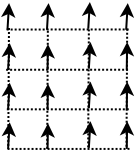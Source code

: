 <?xml version="1.0" encoding="UTF-8"?>
<dia:diagram xmlns:dia="http://www.lysator.liu.se/~alla/dia/">
  <dia:layer name="Background" visible="true" connectable="true" active="true">
    <dia:object type="Standard - Line" version="0" id="O0">
      <dia:attribute name="obj_pos">
        <dia:point val="5,5.05"/>
      </dia:attribute>
      <dia:attribute name="obj_bb">
        <dia:rectangle val="4.675,3.662;5.398,5.103"/>
      </dia:attribute>
      <dia:attribute name="conn_endpoints">
        <dia:point val="5,5.05"/>
        <dia:point val="5.08,3.715"/>
      </dia:attribute>
      <dia:attribute name="numcp">
        <dia:int val="1"/>
      </dia:attribute>
      <dia:attribute name="end_arrow">
        <dia:enum val="22"/>
      </dia:attribute>
      <dia:attribute name="end_arrow_length">
        <dia:real val="0.5"/>
      </dia:attribute>
      <dia:attribute name="end_arrow_width">
        <dia:real val="0.5"/>
      </dia:attribute>
    </dia:object>
    <dia:object type="Standard - Line" version="0" id="O1">
      <dia:attribute name="obj_pos">
        <dia:point val="4.959,5.035"/>
      </dia:attribute>
      <dia:attribute name="obj_bb">
        <dia:rectangle val="4.909,4.982;11.105,5.085"/>
      </dia:attribute>
      <dia:attribute name="conn_endpoints">
        <dia:point val="4.959,5.035"/>
        <dia:point val="11.055,5.032"/>
      </dia:attribute>
      <dia:attribute name="numcp">
        <dia:int val="1"/>
      </dia:attribute>
      <dia:attribute name="line_style">
        <dia:enum val="4"/>
      </dia:attribute>
    </dia:object>
    <dia:object type="Standard - Line" version="0" id="O2">
      <dia:attribute name="obj_pos">
        <dia:point val="4.932,7.048"/>
      </dia:attribute>
      <dia:attribute name="obj_bb">
        <dia:rectangle val="4.882,6.994;11.078,7.098"/>
      </dia:attribute>
      <dia:attribute name="conn_endpoints">
        <dia:point val="4.932,7.048"/>
        <dia:point val="11.028,7.044"/>
      </dia:attribute>
      <dia:attribute name="numcp">
        <dia:int val="1"/>
      </dia:attribute>
      <dia:attribute name="line_style">
        <dia:enum val="4"/>
      </dia:attribute>
    </dia:object>
    <dia:object type="Standard - Line" version="0" id="O3">
      <dia:attribute name="obj_pos">
        <dia:point val="4.967,9.027"/>
      </dia:attribute>
      <dia:attribute name="obj_bb">
        <dia:rectangle val="4.917,8.974;11.114,9.078"/>
      </dia:attribute>
      <dia:attribute name="conn_endpoints">
        <dia:point val="4.967,9.027"/>
        <dia:point val="11.063,9.024"/>
      </dia:attribute>
      <dia:attribute name="numcp">
        <dia:int val="1"/>
      </dia:attribute>
      <dia:attribute name="line_style">
        <dia:enum val="4"/>
      </dia:attribute>
    </dia:object>
    <dia:object type="Standard - Line" version="0" id="O4">
      <dia:attribute name="obj_pos">
        <dia:point val="5.003,11.007"/>
      </dia:attribute>
      <dia:attribute name="obj_bb">
        <dia:rectangle val="4.953,10.954;11.149,11.057"/>
      </dia:attribute>
      <dia:attribute name="conn_endpoints">
        <dia:point val="5.003,11.007"/>
        <dia:point val="11.099,11.004"/>
      </dia:attribute>
      <dia:attribute name="numcp">
        <dia:int val="1"/>
      </dia:attribute>
      <dia:attribute name="line_style">
        <dia:enum val="4"/>
      </dia:attribute>
    </dia:object>
    <dia:object type="Standard - Line" version="0" id="O5">
      <dia:attribute name="obj_pos">
        <dia:point val="10.984,4.996"/>
      </dia:attribute>
      <dia:attribute name="obj_bb">
        <dia:rectangle val="10.899,4.946;11.034,10.986"/>
      </dia:attribute>
      <dia:attribute name="conn_endpoints">
        <dia:point val="10.984,4.996"/>
        <dia:point val="10.949,10.936"/>
      </dia:attribute>
      <dia:attribute name="numcp">
        <dia:int val="1"/>
      </dia:attribute>
      <dia:attribute name="line_style">
        <dia:enum val="4"/>
      </dia:attribute>
    </dia:object>
    <dia:object type="Standard - Line" version="0" id="O6">
      <dia:attribute name="obj_pos">
        <dia:point val="5.074,4.958"/>
      </dia:attribute>
      <dia:attribute name="obj_bb">
        <dia:rectangle val="4.988,4.908;5.124,10.948"/>
      </dia:attribute>
      <dia:attribute name="conn_endpoints">
        <dia:point val="5.074,4.958"/>
        <dia:point val="5.038,10.898"/>
      </dia:attribute>
      <dia:attribute name="numcp">
        <dia:int val="1"/>
      </dia:attribute>
      <dia:attribute name="line_style">
        <dia:enum val="4"/>
      </dia:attribute>
    </dia:object>
    <dia:object type="Standard - Line" version="0" id="O7">
      <dia:attribute name="obj_pos">
        <dia:point val="7.018,5.1"/>
      </dia:attribute>
      <dia:attribute name="obj_bb">
        <dia:rectangle val="6.932,5.049;7.068,11.09"/>
      </dia:attribute>
      <dia:attribute name="conn_endpoints">
        <dia:point val="7.018,5.1"/>
        <dia:point val="6.983,11.039"/>
      </dia:attribute>
      <dia:attribute name="numcp">
        <dia:int val="1"/>
      </dia:attribute>
      <dia:attribute name="line_style">
        <dia:enum val="4"/>
      </dia:attribute>
    </dia:object>
    <dia:object type="Standard - Line" version="0" id="O8">
      <dia:attribute name="obj_pos">
        <dia:point val="9.069,5.029"/>
      </dia:attribute>
      <dia:attribute name="obj_bb">
        <dia:rectangle val="8.983,4.979;9.119,11.019"/>
      </dia:attribute>
      <dia:attribute name="conn_endpoints">
        <dia:point val="9.069,5.029"/>
        <dia:point val="9.033,10.969"/>
      </dia:attribute>
      <dia:attribute name="numcp">
        <dia:int val="1"/>
      </dia:attribute>
      <dia:attribute name="line_style">
        <dia:enum val="4"/>
      </dia:attribute>
    </dia:object>
    <dia:object type="Standard - Line" version="0" id="O9">
      <dia:attribute name="obj_pos">
        <dia:point val="6.974,5.05"/>
      </dia:attribute>
      <dia:attribute name="obj_bb">
        <dia:rectangle val="6.65,3.662;7.372,5.103"/>
      </dia:attribute>
      <dia:attribute name="conn_endpoints">
        <dia:point val="6.974,5.05"/>
        <dia:point val="7.054,3.715"/>
      </dia:attribute>
      <dia:attribute name="numcp">
        <dia:int val="1"/>
      </dia:attribute>
      <dia:attribute name="end_arrow">
        <dia:enum val="22"/>
      </dia:attribute>
      <dia:attribute name="end_arrow_length">
        <dia:real val="0.5"/>
      </dia:attribute>
      <dia:attribute name="end_arrow_width">
        <dia:real val="0.5"/>
      </dia:attribute>
    </dia:object>
    <dia:object type="Standard - Line" version="0" id="O10">
      <dia:attribute name="obj_pos">
        <dia:point val="9.039,4.997"/>
      </dia:attribute>
      <dia:attribute name="obj_bb">
        <dia:rectangle val="8.714,3.609;9.437,5.05"/>
      </dia:attribute>
      <dia:attribute name="conn_endpoints">
        <dia:point val="9.039,4.997"/>
        <dia:point val="9.119,3.662"/>
      </dia:attribute>
      <dia:attribute name="numcp">
        <dia:int val="1"/>
      </dia:attribute>
      <dia:attribute name="end_arrow">
        <dia:enum val="22"/>
      </dia:attribute>
      <dia:attribute name="end_arrow_length">
        <dia:real val="0.5"/>
      </dia:attribute>
      <dia:attribute name="end_arrow_width">
        <dia:real val="0.5"/>
      </dia:attribute>
    </dia:object>
    <dia:object type="Standard - Line" version="0" id="O11">
      <dia:attribute name="obj_pos">
        <dia:point val="10.934,5.05"/>
      </dia:attribute>
      <dia:attribute name="obj_bb">
        <dia:rectangle val="10.609,3.662;11.332,5.103"/>
      </dia:attribute>
      <dia:attribute name="conn_endpoints">
        <dia:point val="10.934,5.05"/>
        <dia:point val="11.014,3.715"/>
      </dia:attribute>
      <dia:attribute name="numcp">
        <dia:int val="1"/>
      </dia:attribute>
      <dia:attribute name="end_arrow">
        <dia:enum val="22"/>
      </dia:attribute>
      <dia:attribute name="end_arrow_length">
        <dia:real val="0.5"/>
      </dia:attribute>
      <dia:attribute name="end_arrow_width">
        <dia:real val="0.5"/>
      </dia:attribute>
    </dia:object>
    <dia:object type="Standard - Line" version="0" id="O12">
      <dia:attribute name="obj_pos">
        <dia:point val="5.03,9.027"/>
      </dia:attribute>
      <dia:attribute name="obj_bb">
        <dia:rectangle val="4.705,7.639;5.427,9.08"/>
      </dia:attribute>
      <dia:attribute name="conn_endpoints">
        <dia:point val="5.03,9.027"/>
        <dia:point val="5.109,7.692"/>
      </dia:attribute>
      <dia:attribute name="numcp">
        <dia:int val="1"/>
      </dia:attribute>
      <dia:attribute name="end_arrow">
        <dia:enum val="22"/>
      </dia:attribute>
      <dia:attribute name="end_arrow_length">
        <dia:real val="0.5"/>
      </dia:attribute>
      <dia:attribute name="end_arrow_width">
        <dia:real val="0.5"/>
      </dia:attribute>
    </dia:object>
    <dia:object type="Standard - Line" version="0" id="O13">
      <dia:attribute name="obj_pos">
        <dia:point val="7.004,9.027"/>
      </dia:attribute>
      <dia:attribute name="obj_bb">
        <dia:rectangle val="6.651,7.694;7.374,9.078"/>
      </dia:attribute>
      <dia:attribute name="conn_endpoints">
        <dia:point val="7.004,9.027"/>
        <dia:point val="7.024,7.745"/>
      </dia:attribute>
      <dia:attribute name="numcp">
        <dia:int val="1"/>
      </dia:attribute>
      <dia:attribute name="end_arrow">
        <dia:enum val="22"/>
      </dia:attribute>
      <dia:attribute name="end_arrow_length">
        <dia:real val="0.5"/>
      </dia:attribute>
      <dia:attribute name="end_arrow_width">
        <dia:real val="0.5"/>
      </dia:attribute>
    </dia:object>
    <dia:object type="Standard - Line" version="0" id="O14">
      <dia:attribute name="obj_pos">
        <dia:point val="9.068,8.974"/>
      </dia:attribute>
      <dia:attribute name="obj_bb">
        <dia:rectangle val="8.744,7.586;9.466,9.027"/>
      </dia:attribute>
      <dia:attribute name="conn_endpoints">
        <dia:point val="9.068,8.974"/>
        <dia:point val="9.148,7.639"/>
      </dia:attribute>
      <dia:attribute name="numcp">
        <dia:int val="1"/>
      </dia:attribute>
      <dia:attribute name="end_arrow">
        <dia:enum val="22"/>
      </dia:attribute>
      <dia:attribute name="end_arrow_length">
        <dia:real val="0.5"/>
      </dia:attribute>
      <dia:attribute name="end_arrow_width">
        <dia:real val="0.5"/>
      </dia:attribute>
    </dia:object>
    <dia:object type="Standard - Line" version="0" id="O15">
      <dia:attribute name="obj_pos">
        <dia:point val="10.963,9.027"/>
      </dia:attribute>
      <dia:attribute name="obj_bb">
        <dia:rectangle val="10.612,7.588;11.335,9.078"/>
      </dia:attribute>
      <dia:attribute name="conn_endpoints">
        <dia:point val="10.963,9.027"/>
        <dia:point val="10.984,7.639"/>
      </dia:attribute>
      <dia:attribute name="numcp">
        <dia:int val="1"/>
      </dia:attribute>
      <dia:attribute name="end_arrow">
        <dia:enum val="22"/>
      </dia:attribute>
      <dia:attribute name="end_arrow_length">
        <dia:real val="0.5"/>
      </dia:attribute>
      <dia:attribute name="end_arrow_width">
        <dia:real val="0.5"/>
      </dia:attribute>
    </dia:object>
    <dia:object type="Standard - Line" version="0" id="O16">
      <dia:attribute name="obj_pos">
        <dia:point val="5.03,7.048"/>
      </dia:attribute>
      <dia:attribute name="obj_bb">
        <dia:rectangle val="4.705,5.659;5.427,7.1"/>
      </dia:attribute>
      <dia:attribute name="conn_endpoints">
        <dia:point val="5.03,7.048"/>
        <dia:point val="5.109,5.712"/>
      </dia:attribute>
      <dia:attribute name="numcp">
        <dia:int val="1"/>
      </dia:attribute>
      <dia:attribute name="end_arrow">
        <dia:enum val="22"/>
      </dia:attribute>
      <dia:attribute name="end_arrow_length">
        <dia:real val="0.5"/>
      </dia:attribute>
      <dia:attribute name="end_arrow_width">
        <dia:real val="0.5"/>
      </dia:attribute>
    </dia:object>
    <dia:object type="Standard - Line" version="0" id="O17">
      <dia:attribute name="obj_pos">
        <dia:point val="7.004,7.047"/>
      </dia:attribute>
      <dia:attribute name="obj_bb">
        <dia:rectangle val="6.651,5.714;7.374,7.098"/>
      </dia:attribute>
      <dia:attribute name="conn_endpoints">
        <dia:point val="7.004,7.047"/>
        <dia:point val="7.024,5.765"/>
      </dia:attribute>
      <dia:attribute name="numcp">
        <dia:int val="1"/>
      </dia:attribute>
      <dia:attribute name="end_arrow">
        <dia:enum val="22"/>
      </dia:attribute>
      <dia:attribute name="end_arrow_length">
        <dia:real val="0.5"/>
      </dia:attribute>
      <dia:attribute name="end_arrow_width">
        <dia:real val="0.5"/>
      </dia:attribute>
    </dia:object>
    <dia:object type="Standard - Line" version="0" id="O18">
      <dia:attribute name="obj_pos">
        <dia:point val="9.068,6.994"/>
      </dia:attribute>
      <dia:attribute name="obj_bb">
        <dia:rectangle val="8.744,5.606;9.466,7.047"/>
      </dia:attribute>
      <dia:attribute name="conn_endpoints">
        <dia:point val="9.068,6.994"/>
        <dia:point val="9.148,5.659"/>
      </dia:attribute>
      <dia:attribute name="numcp">
        <dia:int val="1"/>
      </dia:attribute>
      <dia:attribute name="end_arrow">
        <dia:enum val="22"/>
      </dia:attribute>
      <dia:attribute name="end_arrow_length">
        <dia:real val="0.5"/>
      </dia:attribute>
      <dia:attribute name="end_arrow_width">
        <dia:real val="0.5"/>
      </dia:attribute>
    </dia:object>
    <dia:object type="Standard - Line" version="0" id="O19">
      <dia:attribute name="obj_pos">
        <dia:point val="10.963,7.047"/>
      </dia:attribute>
      <dia:attribute name="obj_bb">
        <dia:rectangle val="10.612,5.608;11.335,7.098"/>
      </dia:attribute>
      <dia:attribute name="conn_endpoints">
        <dia:point val="10.963,7.047"/>
        <dia:point val="10.984,5.659"/>
      </dia:attribute>
      <dia:attribute name="numcp">
        <dia:int val="1"/>
      </dia:attribute>
      <dia:attribute name="end_arrow">
        <dia:enum val="22"/>
      </dia:attribute>
      <dia:attribute name="end_arrow_length">
        <dia:real val="0.5"/>
      </dia:attribute>
      <dia:attribute name="end_arrow_width">
        <dia:real val="0.5"/>
      </dia:attribute>
    </dia:object>
    <dia:object type="Standard - Line" version="0" id="O20">
      <dia:attribute name="obj_pos">
        <dia:point val="5.03,11.007"/>
      </dia:attribute>
      <dia:attribute name="obj_bb">
        <dia:rectangle val="4.705,9.619;5.427,11.06"/>
      </dia:attribute>
      <dia:attribute name="conn_endpoints">
        <dia:point val="5.03,11.007"/>
        <dia:point val="5.109,9.672"/>
      </dia:attribute>
      <dia:attribute name="numcp">
        <dia:int val="1"/>
      </dia:attribute>
      <dia:attribute name="end_arrow">
        <dia:enum val="22"/>
      </dia:attribute>
      <dia:attribute name="end_arrow_length">
        <dia:real val="0.5"/>
      </dia:attribute>
      <dia:attribute name="end_arrow_width">
        <dia:real val="0.5"/>
      </dia:attribute>
    </dia:object>
    <dia:object type="Standard - Line" version="0" id="O21">
      <dia:attribute name="obj_pos">
        <dia:point val="7.004,11.007"/>
      </dia:attribute>
      <dia:attribute name="obj_bb">
        <dia:rectangle val="6.651,9.674;7.374,11.058"/>
      </dia:attribute>
      <dia:attribute name="conn_endpoints">
        <dia:point val="7.004,11.007"/>
        <dia:point val="7.024,9.725"/>
      </dia:attribute>
      <dia:attribute name="numcp">
        <dia:int val="1"/>
      </dia:attribute>
      <dia:attribute name="end_arrow">
        <dia:enum val="22"/>
      </dia:attribute>
      <dia:attribute name="end_arrow_length">
        <dia:real val="0.5"/>
      </dia:attribute>
      <dia:attribute name="end_arrow_width">
        <dia:real val="0.5"/>
      </dia:attribute>
    </dia:object>
    <dia:object type="Standard - Line" version="0" id="O22">
      <dia:attribute name="obj_pos">
        <dia:point val="9.068,10.954"/>
      </dia:attribute>
      <dia:attribute name="obj_bb">
        <dia:rectangle val="8.744,9.566;9.466,11.007"/>
      </dia:attribute>
      <dia:attribute name="conn_endpoints">
        <dia:point val="9.068,10.954"/>
        <dia:point val="9.148,9.619"/>
      </dia:attribute>
      <dia:attribute name="numcp">
        <dia:int val="1"/>
      </dia:attribute>
      <dia:attribute name="end_arrow">
        <dia:enum val="22"/>
      </dia:attribute>
      <dia:attribute name="end_arrow_length">
        <dia:real val="0.5"/>
      </dia:attribute>
      <dia:attribute name="end_arrow_width">
        <dia:real val="0.5"/>
      </dia:attribute>
    </dia:object>
    <dia:object type="Standard - Line" version="0" id="O23">
      <dia:attribute name="obj_pos">
        <dia:point val="10.963,11.007"/>
      </dia:attribute>
      <dia:attribute name="obj_bb">
        <dia:rectangle val="10.612,9.568;11.335,11.058"/>
      </dia:attribute>
      <dia:attribute name="conn_endpoints">
        <dia:point val="10.963,11.007"/>
        <dia:point val="10.984,9.619"/>
      </dia:attribute>
      <dia:attribute name="numcp">
        <dia:int val="1"/>
      </dia:attribute>
      <dia:attribute name="end_arrow">
        <dia:enum val="22"/>
      </dia:attribute>
      <dia:attribute name="end_arrow_length">
        <dia:real val="0.5"/>
      </dia:attribute>
      <dia:attribute name="end_arrow_width">
        <dia:real val="0.5"/>
      </dia:attribute>
    </dia:object>
  </dia:layer>
</dia:diagram>
